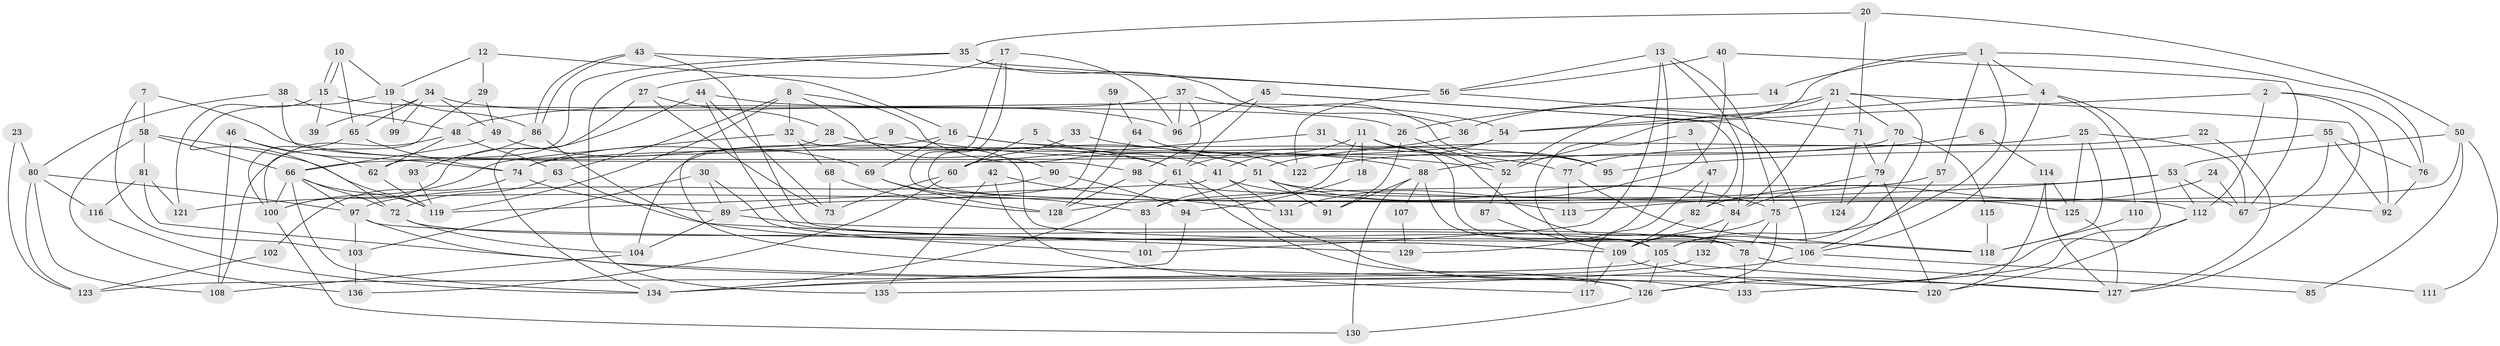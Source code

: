 // Generated by graph-tools (version 1.1) at 2025/14/03/09/25 04:14:53]
// undirected, 136 vertices, 272 edges
graph export_dot {
graph [start="1"]
  node [color=gray90,style=filled];
  1;
  2;
  3;
  4;
  5;
  6;
  7;
  8;
  9;
  10;
  11;
  12;
  13;
  14;
  15;
  16;
  17;
  18;
  19;
  20;
  21;
  22;
  23;
  24;
  25;
  26;
  27;
  28;
  29;
  30;
  31;
  32;
  33;
  34;
  35;
  36;
  37;
  38;
  39;
  40;
  41;
  42;
  43;
  44;
  45;
  46;
  47;
  48;
  49;
  50;
  51;
  52;
  53;
  54;
  55;
  56;
  57;
  58;
  59;
  60;
  61;
  62;
  63;
  64;
  65;
  66;
  67;
  68;
  69;
  70;
  71;
  72;
  73;
  74;
  75;
  76;
  77;
  78;
  79;
  80;
  81;
  82;
  83;
  84;
  85;
  86;
  87;
  88;
  89;
  90;
  91;
  92;
  93;
  94;
  95;
  96;
  97;
  98;
  99;
  100;
  101;
  102;
  103;
  104;
  105;
  106;
  107;
  108;
  109;
  110;
  111;
  112;
  113;
  114;
  115;
  116;
  117;
  118;
  119;
  120;
  121;
  122;
  123;
  124;
  125;
  126;
  127;
  128;
  129;
  130;
  131;
  132;
  133;
  134;
  135;
  136;
  1 -- 52;
  1 -- 105;
  1 -- 4;
  1 -- 14;
  1 -- 57;
  1 -- 76;
  2 -- 54;
  2 -- 92;
  2 -- 76;
  2 -- 112;
  3 -- 105;
  3 -- 47;
  4 -- 106;
  4 -- 54;
  4 -- 110;
  4 -- 126;
  5 -- 60;
  5 -- 51;
  6 -- 88;
  6 -- 114;
  7 -- 61;
  7 -- 58;
  7 -- 103;
  8 -- 41;
  8 -- 63;
  8 -- 32;
  8 -- 90;
  8 -- 119;
  9 -- 52;
  9 -- 74;
  10 -- 65;
  10 -- 15;
  10 -- 15;
  10 -- 19;
  11 -- 41;
  11 -- 78;
  11 -- 18;
  11 -- 95;
  11 -- 128;
  12 -- 19;
  12 -- 29;
  12 -- 16;
  13 -- 56;
  13 -- 75;
  13 -- 84;
  13 -- 101;
  13 -- 129;
  14 -- 26;
  15 -- 121;
  15 -- 26;
  15 -- 39;
  16 -- 95;
  16 -- 69;
  16 -- 77;
  16 -- 104;
  17 -- 84;
  17 -- 96;
  17 -- 27;
  17 -- 113;
  18 -- 94;
  19 -- 72;
  19 -- 86;
  19 -- 99;
  20 -- 50;
  20 -- 71;
  20 -- 35;
  21 -- 105;
  21 -- 36;
  21 -- 52;
  21 -- 70;
  21 -- 84;
  21 -- 127;
  22 -- 127;
  22 -- 77;
  23 -- 80;
  23 -- 123;
  24 -- 67;
  24 -- 82;
  25 -- 118;
  25 -- 51;
  25 -- 67;
  25 -- 125;
  26 -- 91;
  26 -- 52;
  27 -- 73;
  27 -- 28;
  27 -- 134;
  28 -- 61;
  28 -- 51;
  28 -- 126;
  29 -- 49;
  29 -- 100;
  30 -- 101;
  30 -- 89;
  30 -- 103;
  31 -- 78;
  31 -- 60;
  32 -- 78;
  32 -- 68;
  32 -- 100;
  33 -- 60;
  33 -- 88;
  34 -- 96;
  34 -- 49;
  34 -- 39;
  34 -- 65;
  34 -- 99;
  35 -- 62;
  35 -- 36;
  35 -- 56;
  35 -- 135;
  36 -- 61;
  37 -- 95;
  37 -- 98;
  37 -- 48;
  37 -- 96;
  38 -- 80;
  38 -- 48;
  38 -- 98;
  40 -- 67;
  40 -- 56;
  40 -- 131;
  41 -- 119;
  41 -- 125;
  41 -- 131;
  42 -- 131;
  42 -- 135;
  42 -- 117;
  43 -- 109;
  43 -- 86;
  43 -- 86;
  43 -- 56;
  44 -- 109;
  44 -- 100;
  44 -- 54;
  44 -- 73;
  45 -- 61;
  45 -- 106;
  45 -- 82;
  45 -- 96;
  46 -- 74;
  46 -- 62;
  46 -- 108;
  47 -- 117;
  47 -- 82;
  48 -- 108;
  48 -- 62;
  48 -- 63;
  49 -- 69;
  49 -- 66;
  50 -- 75;
  50 -- 53;
  50 -- 85;
  50 -- 111;
  51 -- 83;
  51 -- 75;
  51 -- 91;
  51 -- 92;
  52 -- 87;
  53 -- 67;
  53 -- 112;
  53 -- 83;
  53 -- 113;
  54 -- 66;
  54 -- 122;
  55 -- 92;
  55 -- 76;
  55 -- 67;
  55 -- 95;
  56 -- 71;
  56 -- 122;
  57 -- 106;
  57 -- 121;
  58 -- 66;
  58 -- 81;
  58 -- 119;
  58 -- 136;
  59 -- 64;
  59 -- 89;
  60 -- 136;
  60 -- 73;
  61 -- 126;
  61 -- 134;
  61 -- 133;
  62 -- 119;
  63 -- 72;
  63 -- 106;
  64 -- 128;
  64 -- 122;
  65 -- 100;
  65 -- 74;
  66 -- 119;
  66 -- 72;
  66 -- 97;
  66 -- 100;
  66 -- 134;
  68 -- 128;
  68 -- 73;
  69 -- 128;
  69 -- 83;
  70 -- 79;
  70 -- 74;
  70 -- 115;
  71 -- 79;
  71 -- 124;
  72 -- 105;
  72 -- 104;
  74 -- 89;
  74 -- 102;
  75 -- 126;
  75 -- 78;
  75 -- 109;
  76 -- 92;
  77 -- 113;
  77 -- 118;
  78 -- 133;
  78 -- 85;
  79 -- 120;
  79 -- 84;
  79 -- 124;
  80 -- 97;
  80 -- 108;
  80 -- 116;
  80 -- 123;
  81 -- 116;
  81 -- 127;
  81 -- 121;
  82 -- 109;
  83 -- 101;
  84 -- 109;
  84 -- 132;
  86 -- 93;
  86 -- 129;
  87 -- 109;
  88 -- 130;
  88 -- 105;
  88 -- 91;
  88 -- 107;
  89 -- 104;
  89 -- 106;
  90 -- 97;
  90 -- 94;
  93 -- 119;
  94 -- 134;
  97 -- 103;
  97 -- 118;
  97 -- 120;
  98 -- 112;
  98 -- 128;
  100 -- 130;
  102 -- 123;
  103 -- 136;
  104 -- 108;
  105 -- 127;
  105 -- 126;
  105 -- 123;
  106 -- 111;
  106 -- 135;
  107 -- 129;
  109 -- 117;
  109 -- 120;
  110 -- 118;
  112 -- 120;
  112 -- 133;
  114 -- 120;
  114 -- 127;
  114 -- 125;
  115 -- 118;
  116 -- 134;
  125 -- 127;
  126 -- 130;
  132 -- 134;
}
